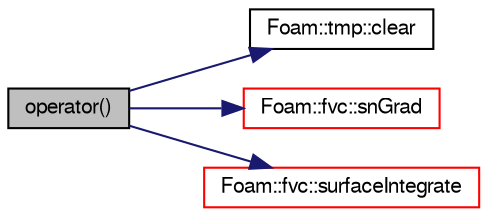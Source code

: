 digraph "operator()"
{
  bgcolor="transparent";
  edge [fontname="FreeSans",fontsize="10",labelfontname="FreeSans",labelfontsize="10"];
  node [fontname="FreeSans",fontsize="10",shape=record];
  rankdir="LR";
  Node1848 [label="operator()",height=0.2,width=0.4,color="black", fillcolor="grey75", style="filled", fontcolor="black"];
  Node1848 -> Node1849 [color="midnightblue",fontsize="10",style="solid",fontname="FreeSans"];
  Node1849 [label="Foam::tmp::clear",height=0.2,width=0.4,color="black",URL="$a25962.html#adf1d9633e64d0de6a36e0af17ccd8163",tooltip="If object pointer points to valid object: "];
  Node1848 -> Node1850 [color="midnightblue",fontsize="10",style="solid",fontname="FreeSans"];
  Node1850 [label="Foam::fvc::snGrad",height=0.2,width=0.4,color="red",URL="$a21134.html#a15da734ee906cb52cf17937ab84c41a0"];
  Node1848 -> Node1900 [color="midnightblue",fontsize="10",style="solid",fontname="FreeSans"];
  Node1900 [label="Foam::fvc::surfaceIntegrate",height=0.2,width=0.4,color="red",URL="$a21134.html#aba5bf4c91953aa61f90bc35f6d487fd6"];
}
